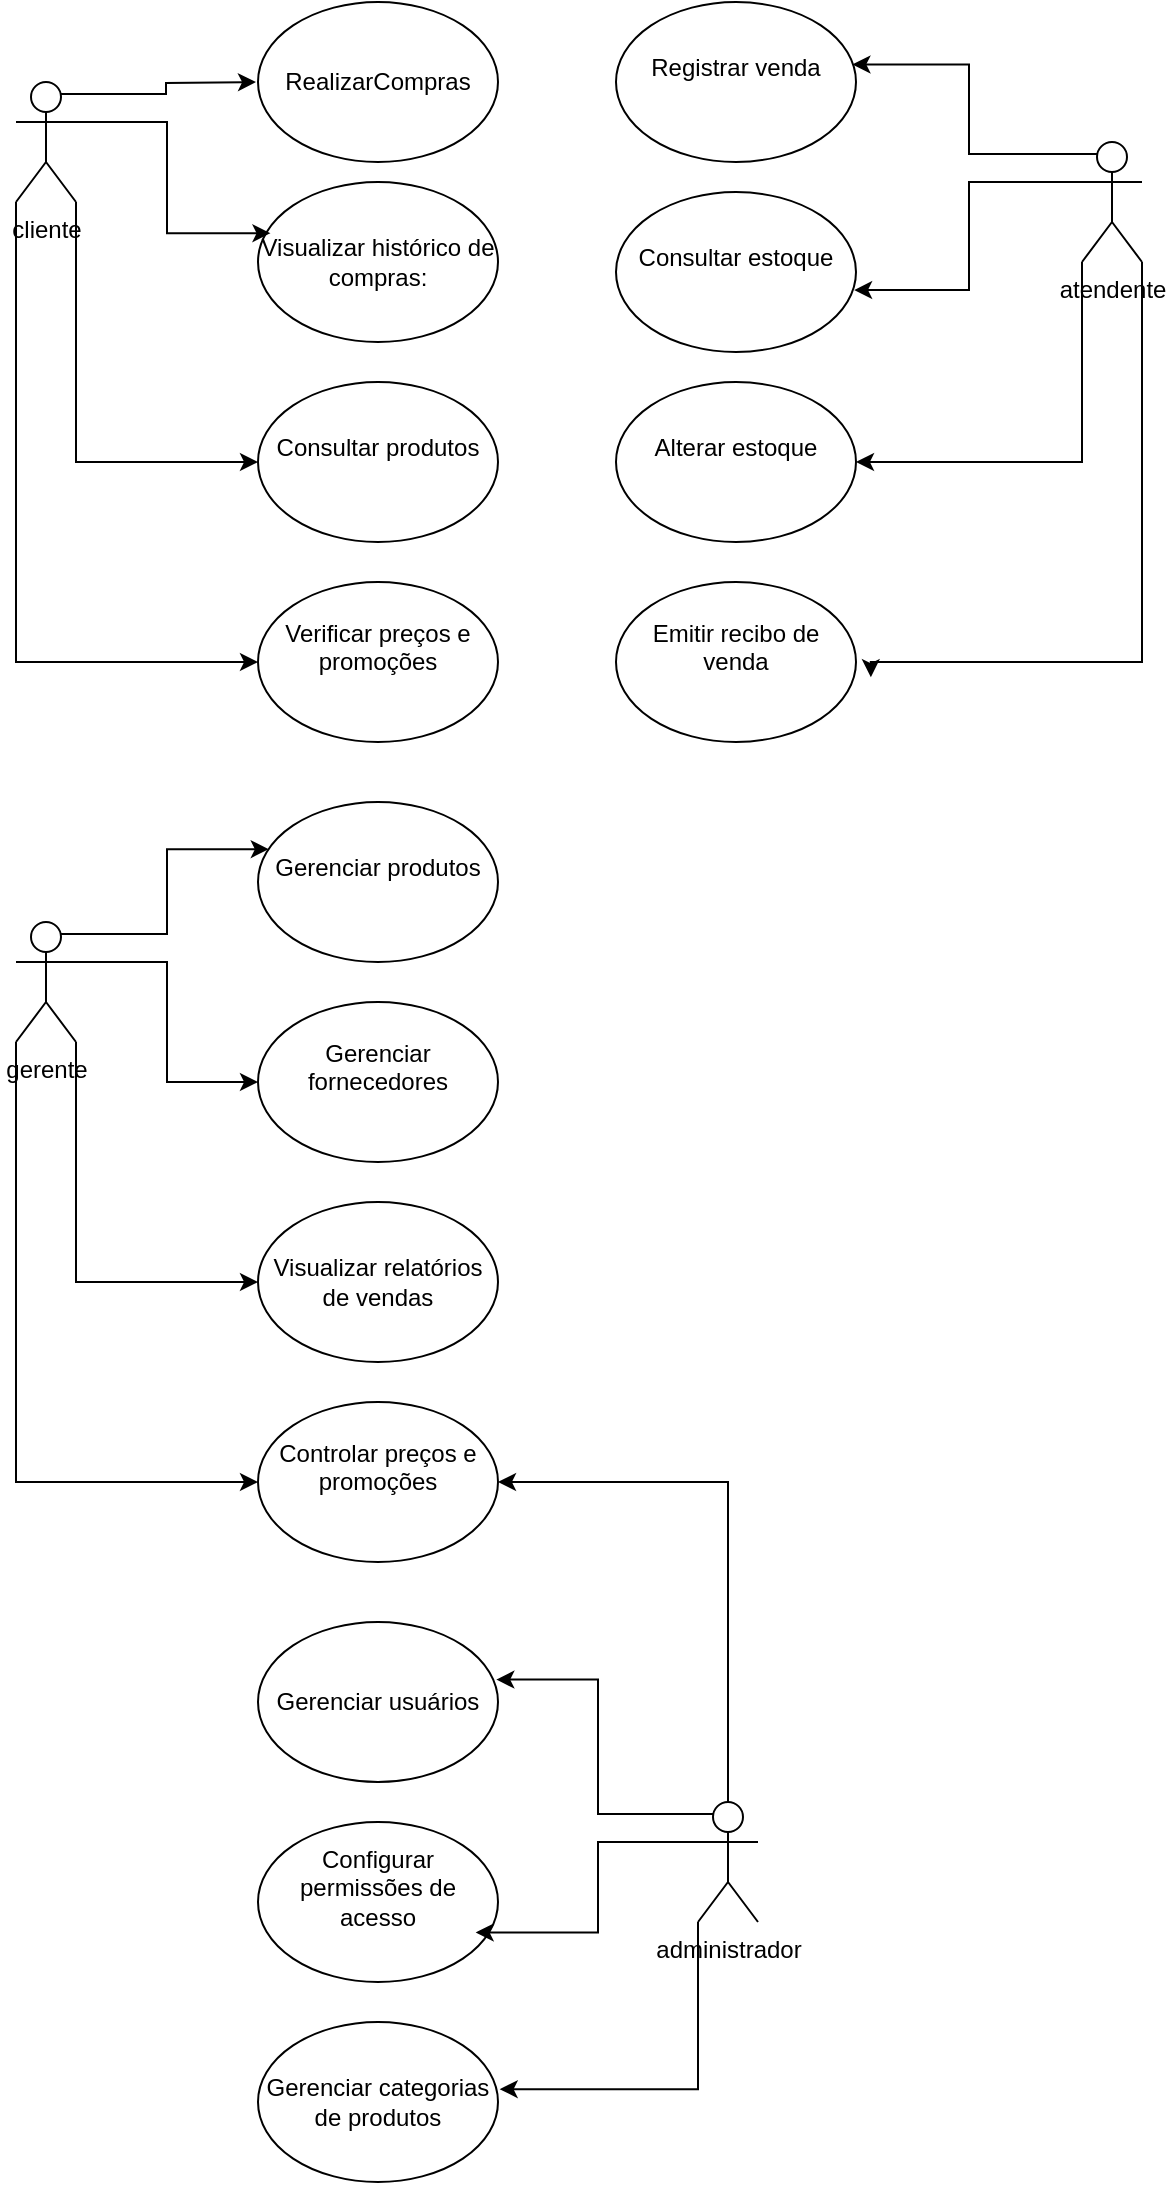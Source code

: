 <mxfile version="26.2.3">
  <diagram name="Página-1" id="ga3hB0nQK63hGSxFDddk">
    <mxGraphModel dx="1036" dy="540" grid="1" gridSize="10" guides="1" tooltips="1" connect="1" arrows="1" fold="1" page="1" pageScale="1" pageWidth="827" pageHeight="1169" math="0" shadow="0">
      <root>
        <mxCell id="0" />
        <mxCell id="1" parent="0" />
        <mxCell id="v4u8uPPfTIaffoMTpdLt-9" style="edgeStyle=orthogonalEdgeStyle;rounded=0;orthogonalLoop=1;jettySize=auto;html=1;exitX=0.75;exitY=0.1;exitDx=0;exitDy=0;exitPerimeter=0;" edge="1" parent="1" source="v4u8uPPfTIaffoMTpdLt-1">
          <mxGeometry relative="1" as="geometry">
            <mxPoint x="150" y="60" as="targetPoint" />
          </mxGeometry>
        </mxCell>
        <mxCell id="v4u8uPPfTIaffoMTpdLt-11" style="edgeStyle=orthogonalEdgeStyle;rounded=0;orthogonalLoop=1;jettySize=auto;html=1;exitX=1;exitY=1;exitDx=0;exitDy=0;exitPerimeter=0;entryX=0;entryY=0.5;entryDx=0;entryDy=0;" edge="1" parent="1" source="v4u8uPPfTIaffoMTpdLt-1" target="v4u8uPPfTIaffoMTpdLt-7">
          <mxGeometry relative="1" as="geometry" />
        </mxCell>
        <mxCell id="v4u8uPPfTIaffoMTpdLt-12" style="edgeStyle=orthogonalEdgeStyle;rounded=0;orthogonalLoop=1;jettySize=auto;html=1;exitX=0;exitY=1;exitDx=0;exitDy=0;exitPerimeter=0;entryX=0;entryY=0.5;entryDx=0;entryDy=0;" edge="1" parent="1" source="v4u8uPPfTIaffoMTpdLt-1" target="v4u8uPPfTIaffoMTpdLt-8">
          <mxGeometry relative="1" as="geometry" />
        </mxCell>
        <mxCell id="v4u8uPPfTIaffoMTpdLt-1" value="cliente" style="shape=umlActor;verticalLabelPosition=bottom;verticalAlign=top;html=1;outlineConnect=0;" vertex="1" parent="1">
          <mxGeometry x="30" y="60" width="30" height="60" as="geometry" />
        </mxCell>
        <mxCell id="v4u8uPPfTIaffoMTpdLt-19" style="edgeStyle=orthogonalEdgeStyle;rounded=0;orthogonalLoop=1;jettySize=auto;html=1;exitX=0;exitY=1;exitDx=0;exitDy=0;exitPerimeter=0;entryX=1;entryY=0.5;entryDx=0;entryDy=0;" edge="1" parent="1" source="v4u8uPPfTIaffoMTpdLt-2" target="v4u8uPPfTIaffoMTpdLt-15">
          <mxGeometry relative="1" as="geometry" />
        </mxCell>
        <mxCell id="v4u8uPPfTIaffoMTpdLt-20" style="edgeStyle=orthogonalEdgeStyle;rounded=0;orthogonalLoop=1;jettySize=auto;html=1;exitX=1;exitY=1;exitDx=0;exitDy=0;exitPerimeter=0;entryX=1.062;entryY=0.595;entryDx=0;entryDy=0;entryPerimeter=0;" edge="1" parent="1" source="v4u8uPPfTIaffoMTpdLt-2" target="v4u8uPPfTIaffoMTpdLt-16">
          <mxGeometry relative="1" as="geometry">
            <mxPoint x="452" y="350" as="targetPoint" />
            <Array as="points">
              <mxPoint x="593" y="350" />
              <mxPoint x="457" y="350" />
            </Array>
          </mxGeometry>
        </mxCell>
        <mxCell id="v4u8uPPfTIaffoMTpdLt-2" value="atendente" style="shape=umlActor;verticalLabelPosition=bottom;verticalAlign=top;html=1;outlineConnect=0;" vertex="1" parent="1">
          <mxGeometry x="563" y="90" width="30" height="60" as="geometry" />
        </mxCell>
        <mxCell id="v4u8uPPfTIaffoMTpdLt-26" style="edgeStyle=orthogonalEdgeStyle;rounded=0;orthogonalLoop=1;jettySize=auto;html=1;exitX=1;exitY=0.333;exitDx=0;exitDy=0;exitPerimeter=0;entryX=0;entryY=0.5;entryDx=0;entryDy=0;" edge="1" parent="1" source="v4u8uPPfTIaffoMTpdLt-3" target="v4u8uPPfTIaffoMTpdLt-22">
          <mxGeometry relative="1" as="geometry" />
        </mxCell>
        <mxCell id="v4u8uPPfTIaffoMTpdLt-27" style="edgeStyle=orthogonalEdgeStyle;rounded=0;orthogonalLoop=1;jettySize=auto;html=1;exitX=1;exitY=1;exitDx=0;exitDy=0;exitPerimeter=0;entryX=0;entryY=0.5;entryDx=0;entryDy=0;" edge="1" parent="1" source="v4u8uPPfTIaffoMTpdLt-3" target="v4u8uPPfTIaffoMTpdLt-23">
          <mxGeometry relative="1" as="geometry" />
        </mxCell>
        <mxCell id="v4u8uPPfTIaffoMTpdLt-28" style="edgeStyle=orthogonalEdgeStyle;rounded=0;orthogonalLoop=1;jettySize=auto;html=1;exitX=0;exitY=1;exitDx=0;exitDy=0;exitPerimeter=0;entryX=0;entryY=0.5;entryDx=0;entryDy=0;" edge="1" parent="1" source="v4u8uPPfTIaffoMTpdLt-3" target="v4u8uPPfTIaffoMTpdLt-24">
          <mxGeometry relative="1" as="geometry" />
        </mxCell>
        <mxCell id="v4u8uPPfTIaffoMTpdLt-3" value="gerente" style="shape=umlActor;verticalLabelPosition=bottom;verticalAlign=top;html=1;outlineConnect=0;" vertex="1" parent="1">
          <mxGeometry x="30" y="480" width="30" height="60" as="geometry" />
        </mxCell>
        <mxCell id="v4u8uPPfTIaffoMTpdLt-34" style="edgeStyle=orthogonalEdgeStyle;rounded=0;orthogonalLoop=1;jettySize=auto;html=1;exitX=0;exitY=1;exitDx=0;exitDy=0;exitPerimeter=0;entryX=1.007;entryY=0.42;entryDx=0;entryDy=0;entryPerimeter=0;" edge="1" parent="1" source="v4u8uPPfTIaffoMTpdLt-4" target="v4u8uPPfTIaffoMTpdLt-31">
          <mxGeometry relative="1" as="geometry" />
        </mxCell>
        <mxCell id="v4u8uPPfTIaffoMTpdLt-35" style="edgeStyle=orthogonalEdgeStyle;rounded=0;orthogonalLoop=1;jettySize=auto;html=1;exitX=0.5;exitY=0;exitDx=0;exitDy=0;exitPerimeter=0;entryX=1;entryY=0.5;entryDx=0;entryDy=0;" edge="1" parent="1" source="v4u8uPPfTIaffoMTpdLt-4" target="v4u8uPPfTIaffoMTpdLt-24">
          <mxGeometry relative="1" as="geometry" />
        </mxCell>
        <mxCell id="v4u8uPPfTIaffoMTpdLt-4" value="administrador" style="shape=umlActor;verticalLabelPosition=bottom;verticalAlign=top;html=1;outlineConnect=0;" vertex="1" parent="1">
          <mxGeometry x="371" y="920" width="30" height="60" as="geometry" />
        </mxCell>
        <mxCell id="v4u8uPPfTIaffoMTpdLt-5" value="RealizarCompras" style="ellipse;whiteSpace=wrap;html=1;" vertex="1" parent="1">
          <mxGeometry x="151" y="20" width="120" height="80" as="geometry" />
        </mxCell>
        <mxCell id="v4u8uPPfTIaffoMTpdLt-6" value="&lt;br&gt;&lt;span style=&quot;&quot; data-end=&quot;666&quot; data-start=&quot;631&quot;&gt;Visualizar histórico de compras&lt;/span&gt;:&lt;div&gt;&lt;br/&gt;&lt;/div&gt;" style="ellipse;whiteSpace=wrap;html=1;" vertex="1" parent="1">
          <mxGeometry x="151" y="110" width="120" height="80" as="geometry" />
        </mxCell>
        <mxCell id="v4u8uPPfTIaffoMTpdLt-7" value="&#xa;Consultar produtos&#xa;&#xa;" style="ellipse;whiteSpace=wrap;html=1;" vertex="1" parent="1">
          <mxGeometry x="151" y="210" width="120" height="80" as="geometry" />
        </mxCell>
        <mxCell id="v4u8uPPfTIaffoMTpdLt-8" value="&#xa;Verificar preços e promoções&#xa;&#xa;" style="ellipse;whiteSpace=wrap;html=1;" vertex="1" parent="1">
          <mxGeometry x="151" y="310" width="120" height="80" as="geometry" />
        </mxCell>
        <mxCell id="v4u8uPPfTIaffoMTpdLt-10" style="edgeStyle=orthogonalEdgeStyle;rounded=0;orthogonalLoop=1;jettySize=auto;html=1;exitX=1;exitY=0.333;exitDx=0;exitDy=0;exitPerimeter=0;entryX=0.052;entryY=0.32;entryDx=0;entryDy=0;entryPerimeter=0;" edge="1" parent="1" source="v4u8uPPfTIaffoMTpdLt-1" target="v4u8uPPfTIaffoMTpdLt-6">
          <mxGeometry relative="1" as="geometry" />
        </mxCell>
        <mxCell id="v4u8uPPfTIaffoMTpdLt-13" value="&#xa;Registrar venda&#xa;&#xa;" style="ellipse;whiteSpace=wrap;html=1;" vertex="1" parent="1">
          <mxGeometry x="330" y="20" width="120" height="80" as="geometry" />
        </mxCell>
        <mxCell id="v4u8uPPfTIaffoMTpdLt-14" value="&#xa;Consultar estoque&#xa;&#xa;" style="ellipse;whiteSpace=wrap;html=1;" vertex="1" parent="1">
          <mxGeometry x="330" y="115" width="120" height="80" as="geometry" />
        </mxCell>
        <mxCell id="v4u8uPPfTIaffoMTpdLt-15" value="&#xa;Alterar estoque&#xa;&#xa;" style="ellipse;whiteSpace=wrap;html=1;" vertex="1" parent="1">
          <mxGeometry x="330" y="210" width="120" height="80" as="geometry" />
        </mxCell>
        <mxCell id="v4u8uPPfTIaffoMTpdLt-16" value="&#xa;Emitir recibo de venda&#xa;&#xa;" style="ellipse;whiteSpace=wrap;html=1;" vertex="1" parent="1">
          <mxGeometry x="330" y="310" width="120" height="80" as="geometry" />
        </mxCell>
        <mxCell id="v4u8uPPfTIaffoMTpdLt-17" style="edgeStyle=orthogonalEdgeStyle;rounded=0;orthogonalLoop=1;jettySize=auto;html=1;exitX=0.25;exitY=0.1;exitDx=0;exitDy=0;exitPerimeter=0;entryX=0.985;entryY=0.39;entryDx=0;entryDy=0;entryPerimeter=0;" edge="1" parent="1" source="v4u8uPPfTIaffoMTpdLt-2" target="v4u8uPPfTIaffoMTpdLt-13">
          <mxGeometry relative="1" as="geometry" />
        </mxCell>
        <mxCell id="v4u8uPPfTIaffoMTpdLt-18" style="edgeStyle=orthogonalEdgeStyle;rounded=0;orthogonalLoop=1;jettySize=auto;html=1;exitX=0;exitY=0.333;exitDx=0;exitDy=0;exitPerimeter=0;entryX=0.992;entryY=0.613;entryDx=0;entryDy=0;entryPerimeter=0;" edge="1" parent="1" source="v4u8uPPfTIaffoMTpdLt-2" target="v4u8uPPfTIaffoMTpdLt-14">
          <mxGeometry relative="1" as="geometry" />
        </mxCell>
        <mxCell id="v4u8uPPfTIaffoMTpdLt-21" value="&#xa;Gerenciar produtos&#xa;&#xa;" style="ellipse;whiteSpace=wrap;html=1;" vertex="1" parent="1">
          <mxGeometry x="151" y="420" width="120" height="80" as="geometry" />
        </mxCell>
        <mxCell id="v4u8uPPfTIaffoMTpdLt-22" value="&#xa;Gerenciar fornecedores&#xa;&#xa;" style="ellipse;whiteSpace=wrap;html=1;" vertex="1" parent="1">
          <mxGeometry x="151" y="520" width="120" height="80" as="geometry" />
        </mxCell>
        <mxCell id="v4u8uPPfTIaffoMTpdLt-23" value="Visualizar relatórios de vendas" style="ellipse;whiteSpace=wrap;html=1;" vertex="1" parent="1">
          <mxGeometry x="151" y="620" width="120" height="80" as="geometry" />
        </mxCell>
        <mxCell id="v4u8uPPfTIaffoMTpdLt-24" value="&#xa;Controlar preços e promoções&#xa;&#xa;" style="ellipse;whiteSpace=wrap;html=1;" vertex="1" parent="1">
          <mxGeometry x="151" y="720" width="120" height="80" as="geometry" />
        </mxCell>
        <mxCell id="v4u8uPPfTIaffoMTpdLt-25" style="edgeStyle=orthogonalEdgeStyle;rounded=0;orthogonalLoop=1;jettySize=auto;html=1;exitX=0.75;exitY=0.1;exitDx=0;exitDy=0;exitPerimeter=0;entryX=0.045;entryY=0.295;entryDx=0;entryDy=0;entryPerimeter=0;" edge="1" parent="1" source="v4u8uPPfTIaffoMTpdLt-3" target="v4u8uPPfTIaffoMTpdLt-21">
          <mxGeometry relative="1" as="geometry" />
        </mxCell>
        <mxCell id="v4u8uPPfTIaffoMTpdLt-29" value="Gerenciar usuários" style="ellipse;whiteSpace=wrap;html=1;" vertex="1" parent="1">
          <mxGeometry x="151" y="830" width="120" height="80" as="geometry" />
        </mxCell>
        <mxCell id="v4u8uPPfTIaffoMTpdLt-30" value="&#xa;Configurar permissões de acesso&#xa;&#xa;" style="ellipse;whiteSpace=wrap;html=1;" vertex="1" parent="1">
          <mxGeometry x="151" y="930" width="120" height="80" as="geometry" />
        </mxCell>
        <mxCell id="v4u8uPPfTIaffoMTpdLt-31" value="Gerenciar categorias de produtos" style="ellipse;whiteSpace=wrap;html=1;" vertex="1" parent="1">
          <mxGeometry x="151" y="1030" width="120" height="80" as="geometry" />
        </mxCell>
        <mxCell id="v4u8uPPfTIaffoMTpdLt-32" style="edgeStyle=orthogonalEdgeStyle;rounded=0;orthogonalLoop=1;jettySize=auto;html=1;exitX=0.25;exitY=0.1;exitDx=0;exitDy=0;exitPerimeter=0;entryX=0.993;entryY=0.36;entryDx=0;entryDy=0;entryPerimeter=0;" edge="1" parent="1" source="v4u8uPPfTIaffoMTpdLt-4" target="v4u8uPPfTIaffoMTpdLt-29">
          <mxGeometry relative="1" as="geometry" />
        </mxCell>
        <mxCell id="v4u8uPPfTIaffoMTpdLt-33" style="edgeStyle=orthogonalEdgeStyle;rounded=0;orthogonalLoop=1;jettySize=auto;html=1;exitX=0;exitY=0.333;exitDx=0;exitDy=0;exitPerimeter=0;entryX=0.907;entryY=0.69;entryDx=0;entryDy=0;entryPerimeter=0;" edge="1" parent="1" source="v4u8uPPfTIaffoMTpdLt-4" target="v4u8uPPfTIaffoMTpdLt-30">
          <mxGeometry relative="1" as="geometry" />
        </mxCell>
      </root>
    </mxGraphModel>
  </diagram>
</mxfile>

